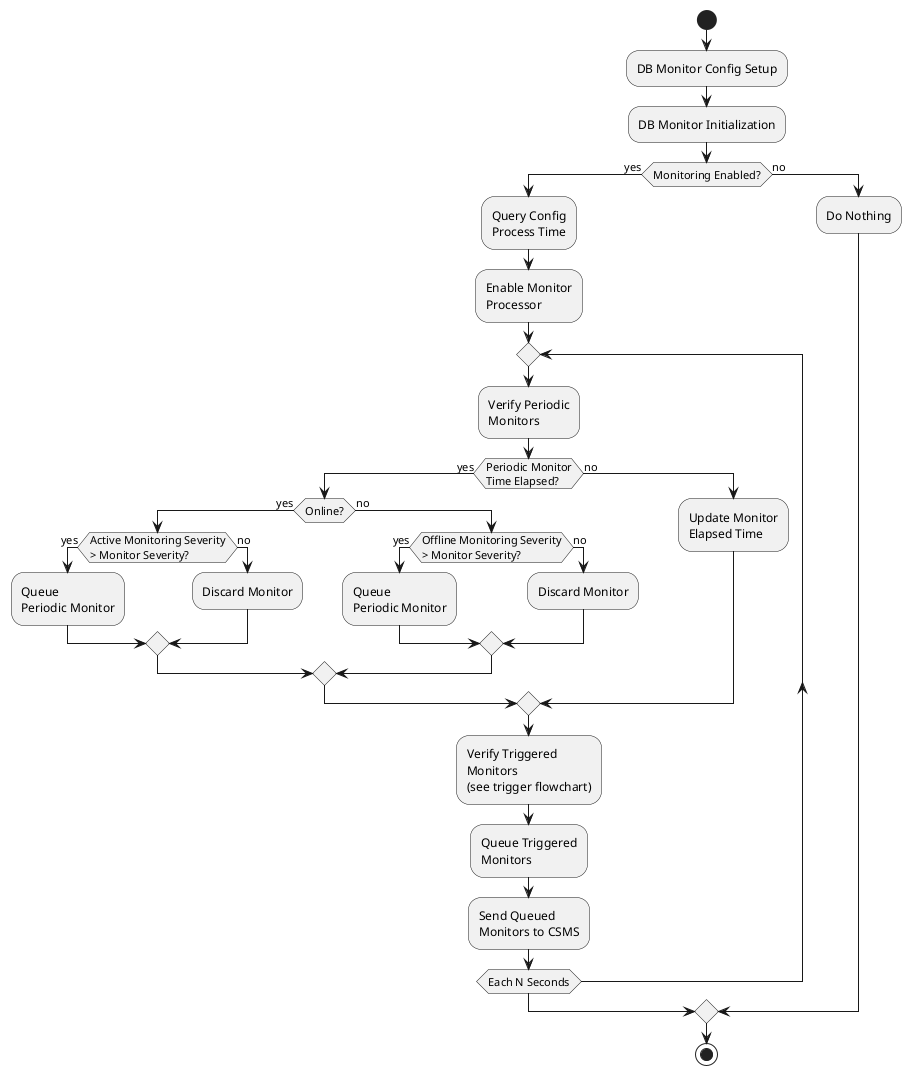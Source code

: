 @startuml Periodic Monitors

start
:DB Monitor Config Setup;
:DB Monitor Initialization;
if (Monitoring Enabled?) then (yes)
  :Query Config\nProcess Time;
  :Enable Monitor\nProcessor;
  repeat
    :Verify Periodic\nMonitors;
    if(Periodic Monitor\nTime Elapsed?) then (yes)
      if(Online?) then (yes)
        if(Active Monitoring Severity\n> Monitor Severity?) then (yes)
          :Queue \nPeriodic Monitor;
        else (no)
          :Discard Monitor;
        endif
      else (no)
        if(Offline Monitoring Severity\n> Monitor Severity?) then (yes)
          :Queue \nPeriodic Monitor;
        else (no)
          :Discard Monitor;
        endif
      endif
    else(no)
      :Update Monitor\nElapsed Time;
    endif
    :Verify Triggered\nMonitors\n(see trigger flowchart);
    :Queue Triggered\nMonitors;
    :Send Queued\nMonitors to CSMS;
  repeat while (Each N Seconds)
else (no) 
  :Do Nothing;
endif
stop

@enduml